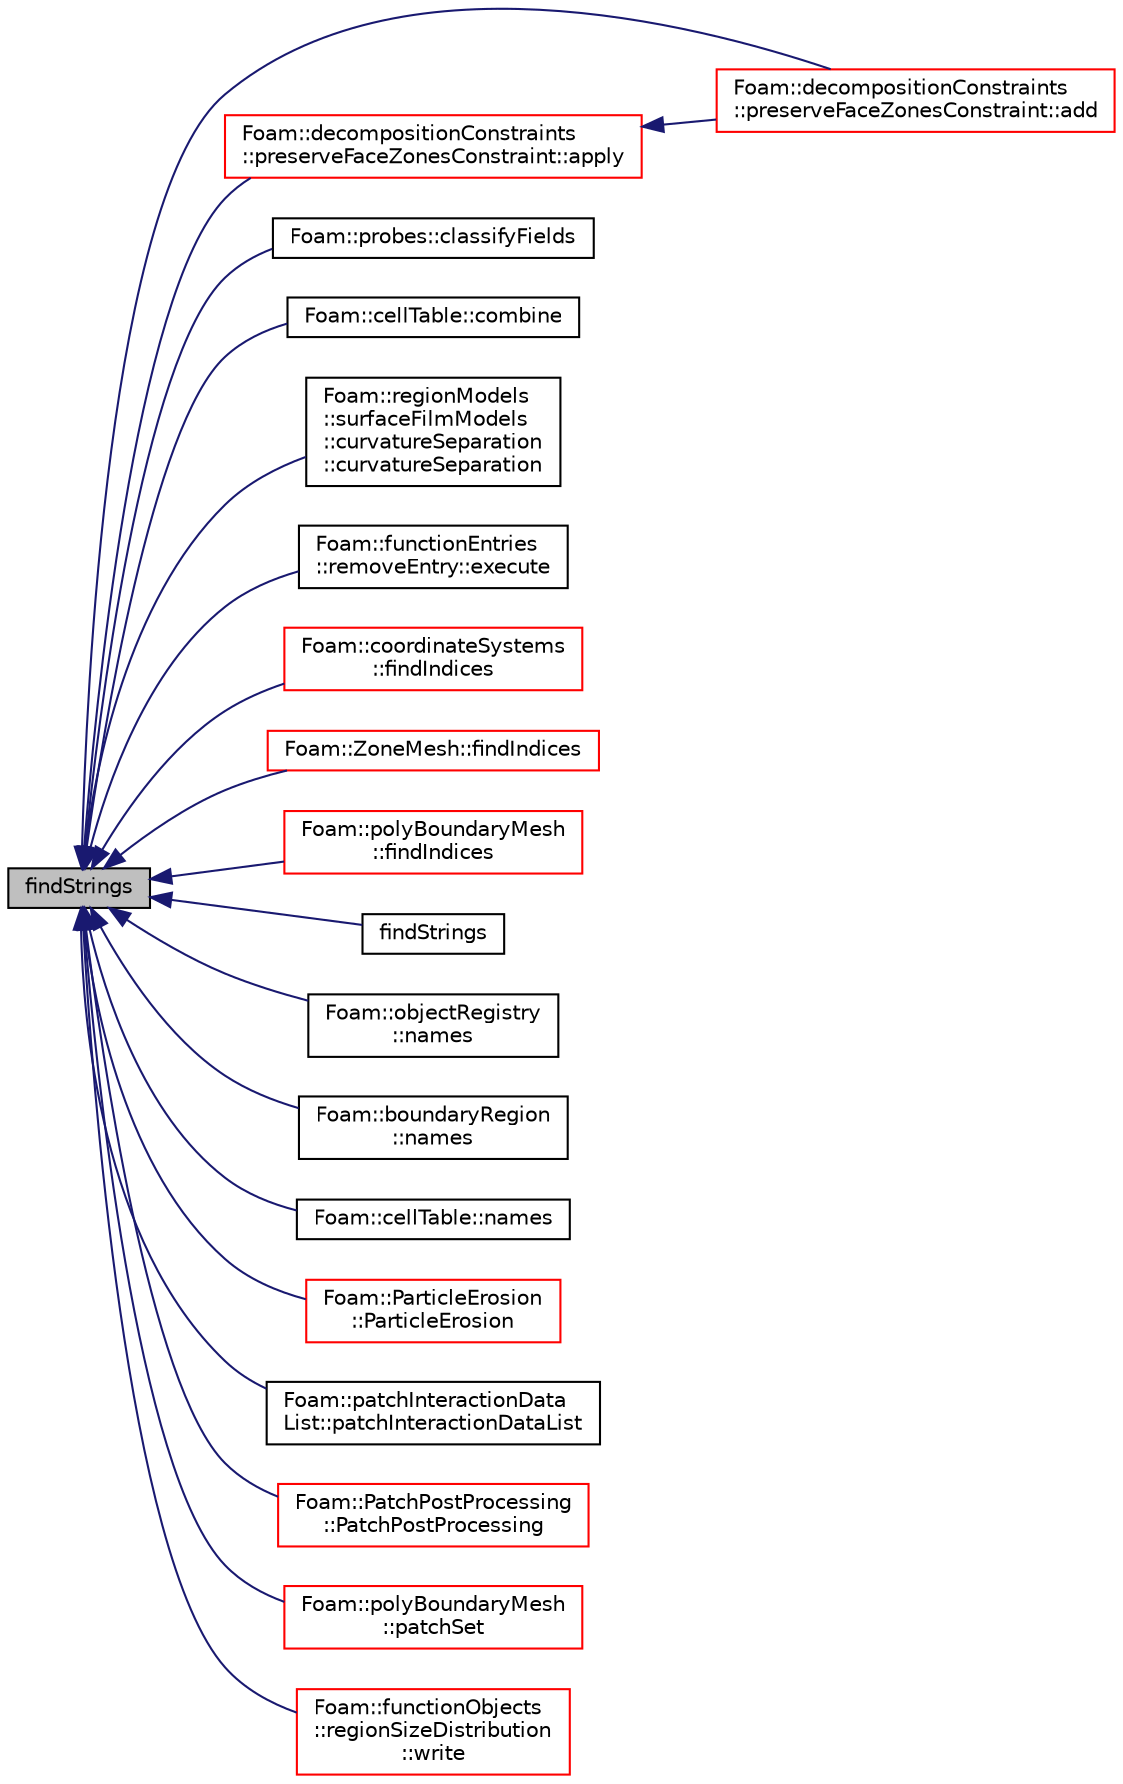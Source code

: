 digraph "findStrings"
{
  bgcolor="transparent";
  edge [fontname="Helvetica",fontsize="10",labelfontname="Helvetica",labelfontsize="10"];
  node [fontname="Helvetica",fontsize="10",shape=record];
  rankdir="LR";
  Node1 [label="findStrings",height=0.2,width=0.4,color="black", fillcolor="grey75", style="filled", fontcolor="black"];
  Node1 -> Node2 [dir="back",color="midnightblue",fontsize="10",style="solid",fontname="Helvetica"];
  Node2 [label="Foam::decompositionConstraints\l::preserveFaceZonesConstraint::add",height=0.2,width=0.4,color="red",URL="$a02001.html#a1c674f5008f6f337a4ac47f4640f9deb",tooltip="Add my constraints to list of constraints. "];
  Node1 -> Node3 [dir="back",color="midnightblue",fontsize="10",style="solid",fontname="Helvetica"];
  Node3 [label="Foam::decompositionConstraints\l::preserveFaceZonesConstraint::apply",height=0.2,width=0.4,color="red",URL="$a02001.html#a1e8a14d422f43fe0ab48812e8ddee931",tooltip="Apply any additional post-decomposition constraints. "];
  Node3 -> Node2 [dir="back",color="midnightblue",fontsize="10",style="solid",fontname="Helvetica"];
  Node1 -> Node4 [dir="back",color="midnightblue",fontsize="10",style="solid",fontname="Helvetica"];
  Node4 [label="Foam::probes::classifyFields",height=0.2,width=0.4,color="black",URL="$a02027.html#a4923f8e22bf9fec1b5adc07ac7356639",tooltip="Classify field types, returns the number of fields. "];
  Node1 -> Node5 [dir="back",color="midnightblue",fontsize="10",style="solid",fontname="Helvetica"];
  Node5 [label="Foam::cellTable::combine",height=0.2,width=0.4,color="black",URL="$a00235.html#a8f772dc348dc8f16911640a1c4157cb2",tooltip="Combine tableIds together. "];
  Node1 -> Node6 [dir="back",color="midnightblue",fontsize="10",style="solid",fontname="Helvetica"];
  Node6 [label="Foam::regionModels\l::surfaceFilmModels\l::curvatureSeparation\l::curvatureSeparation",height=0.2,width=0.4,color="black",URL="$a00452.html#a9222f6abd6732386986265a43f56ea30",tooltip="Construct from surface film model. "];
  Node1 -> Node7 [dir="back",color="midnightblue",fontsize="10",style="solid",fontname="Helvetica"];
  Node7 [label="Foam::functionEntries\l::removeEntry::execute",height=0.2,width=0.4,color="black",URL="$a02218.html#a0aa3070c44783d911c1f7924042f1cea",tooltip="Execute the functionEntry in a sub-dict context. "];
  Node1 -> Node8 [dir="back",color="midnightblue",fontsize="10",style="solid",fontname="Helvetica"];
  Node8 [label="Foam::coordinateSystems\l::findIndices",height=0.2,width=0.4,color="red",URL="$a00410.html#ad6cd559ba020fd76822ec94d424c4fbc",tooltip="Find and return indices for all matches. "];
  Node1 -> Node9 [dir="back",color="midnightblue",fontsize="10",style="solid",fontname="Helvetica"];
  Node9 [label="Foam::ZoneMesh::findIndices",height=0.2,width=0.4,color="red",URL="$a03018.html#a891eb41da511a9d00aa32946f42b2d0c",tooltip="Return zone indices for all matches. "];
  Node1 -> Node10 [dir="back",color="midnightblue",fontsize="10",style="solid",fontname="Helvetica"];
  Node10 [label="Foam::polyBoundaryMesh\l::findIndices",height=0.2,width=0.4,color="red",URL="$a01955.html#afa87df6a948b1b74671621c1154ae9c9",tooltip="Return patch indices for all matches. Optionally matches patchGroups. "];
  Node1 -> Node11 [dir="back",color="midnightblue",fontsize="10",style="solid",fontname="Helvetica"];
  Node11 [label="findStrings",height=0.2,width=0.4,color="black",URL="$a10936.html#aeb80123a0882a78e8c9ed1a66860d4af",tooltip="Return list indices for strings matching the regular expression. "];
  Node1 -> Node12 [dir="back",color="midnightblue",fontsize="10",style="solid",fontname="Helvetica"];
  Node12 [label="Foam::objectRegistry\l::names",height=0.2,width=0.4,color="black",URL="$a01735.html#a6d741a0679ef08c796223a411febed1f"];
  Node1 -> Node13 [dir="back",color="midnightblue",fontsize="10",style="solid",fontname="Helvetica"];
  Node13 [label="Foam::boundaryRegion\l::names",height=0.2,width=0.4,color="black",URL="$a00152.html#a307b10ebd05fc235ee4fc80986348ffb",tooltip="Return a Map of (id => names) selected by patterns. "];
  Node1 -> Node14 [dir="back",color="midnightblue",fontsize="10",style="solid",fontname="Helvetica"];
  Node14 [label="Foam::cellTable::names",height=0.2,width=0.4,color="black",URL="$a00235.html#a307b10ebd05fc235ee4fc80986348ffb",tooltip="Return a Map of (id => names) selected by patterns. "];
  Node1 -> Node15 [dir="back",color="midnightblue",fontsize="10",style="solid",fontname="Helvetica"];
  Node15 [label="Foam::ParticleErosion\l::ParticleErosion",height=0.2,width=0.4,color="red",URL="$a01821.html#af862d1f9fc1c1329ac6c1c3ee1871b03",tooltip="Construct from dictionary. "];
  Node1 -> Node16 [dir="back",color="midnightblue",fontsize="10",style="solid",fontname="Helvetica"];
  Node16 [label="Foam::patchInteractionData\lList::patchInteractionDataList",height=0.2,width=0.4,color="black",URL="$a01850.html#a6ceb0b9c160f0dffd9ce6257b8521a8f",tooltip="Construct from Istream. "];
  Node1 -> Node17 [dir="back",color="midnightblue",fontsize="10",style="solid",fontname="Helvetica"];
  Node17 [label="Foam::PatchPostProcessing\l::PatchPostProcessing",height=0.2,width=0.4,color="red",URL="$a01854.html#a39d7727e0fbc503605e0e3e4ef6b79e9",tooltip="Construct from dictionary. "];
  Node1 -> Node18 [dir="back",color="midnightblue",fontsize="10",style="solid",fontname="Helvetica"];
  Node18 [label="Foam::polyBoundaryMesh\l::patchSet",height=0.2,width=0.4,color="red",URL="$a01955.html#aaab6315ef003537187584006f4c14d30",tooltip="Return the set of patch IDs corresponding to the given names. "];
  Node1 -> Node19 [dir="back",color="midnightblue",fontsize="10",style="solid",fontname="Helvetica"];
  Node19 [label="Foam::functionObjects\l::regionSizeDistribution\l::write",height=0.2,width=0.4,color="red",URL="$a02203.html#a926408c1fa3e88a4a831a20e8bcd04ce",tooltip="Calculate the regionSizeDistribution and write. "];
}
